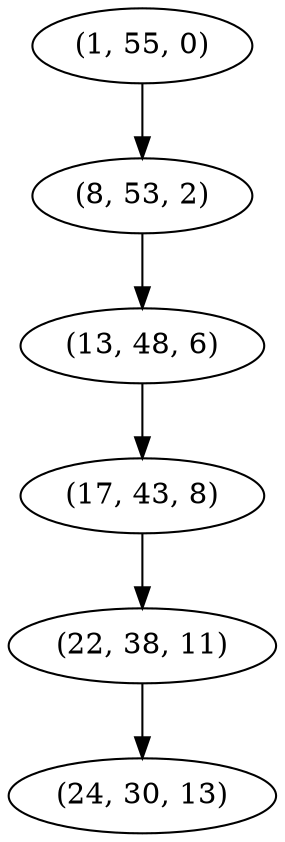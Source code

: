 digraph tree {
    "(1, 55, 0)";
    "(8, 53, 2)";
    "(13, 48, 6)";
    "(17, 43, 8)";
    "(22, 38, 11)";
    "(24, 30, 13)";
    "(1, 55, 0)" -> "(8, 53, 2)";
    "(8, 53, 2)" -> "(13, 48, 6)";
    "(13, 48, 6)" -> "(17, 43, 8)";
    "(17, 43, 8)" -> "(22, 38, 11)";
    "(22, 38, 11)" -> "(24, 30, 13)";
}
